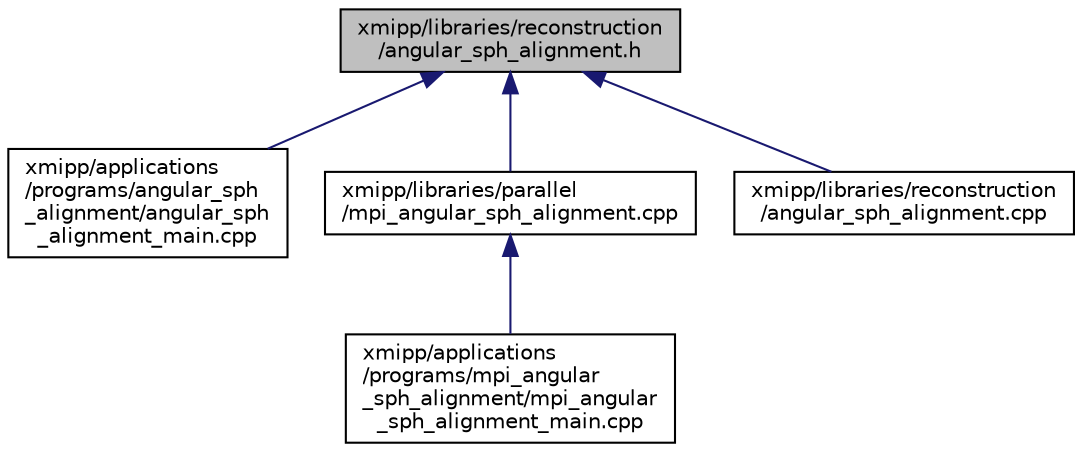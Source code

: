 digraph "xmipp/libraries/reconstruction/angular_sph_alignment.h"
{
  edge [fontname="Helvetica",fontsize="10",labelfontname="Helvetica",labelfontsize="10"];
  node [fontname="Helvetica",fontsize="10",shape=record];
  Node94 [label="xmipp/libraries/reconstruction\l/angular_sph_alignment.h",height=0.2,width=0.4,color="black", fillcolor="grey75", style="filled", fontcolor="black"];
  Node94 -> Node95 [dir="back",color="midnightblue",fontsize="10",style="solid",fontname="Helvetica"];
  Node95 [label="xmipp/applications\l/programs/angular_sph\l_alignment/angular_sph\l_alignment_main.cpp",height=0.2,width=0.4,color="black", fillcolor="white", style="filled",URL="$angular__sph__alignment__main_8cpp.html"];
  Node94 -> Node96 [dir="back",color="midnightblue",fontsize="10",style="solid",fontname="Helvetica"];
  Node96 [label="xmipp/libraries/parallel\l/mpi_angular_sph_alignment.cpp",height=0.2,width=0.4,color="black", fillcolor="white", style="filled",URL="$mpi__angular__sph__alignment_8cpp.html"];
  Node96 -> Node97 [dir="back",color="midnightblue",fontsize="10",style="solid",fontname="Helvetica"];
  Node97 [label="xmipp/applications\l/programs/mpi_angular\l_sph_alignment/mpi_angular\l_sph_alignment_main.cpp",height=0.2,width=0.4,color="black", fillcolor="white", style="filled",URL="$mpi__angular__sph__alignment__main_8cpp.html"];
  Node94 -> Node98 [dir="back",color="midnightblue",fontsize="10",style="solid",fontname="Helvetica"];
  Node98 [label="xmipp/libraries/reconstruction\l/angular_sph_alignment.cpp",height=0.2,width=0.4,color="black", fillcolor="white", style="filled",URL="$angular__sph__alignment_8cpp.html"];
}
